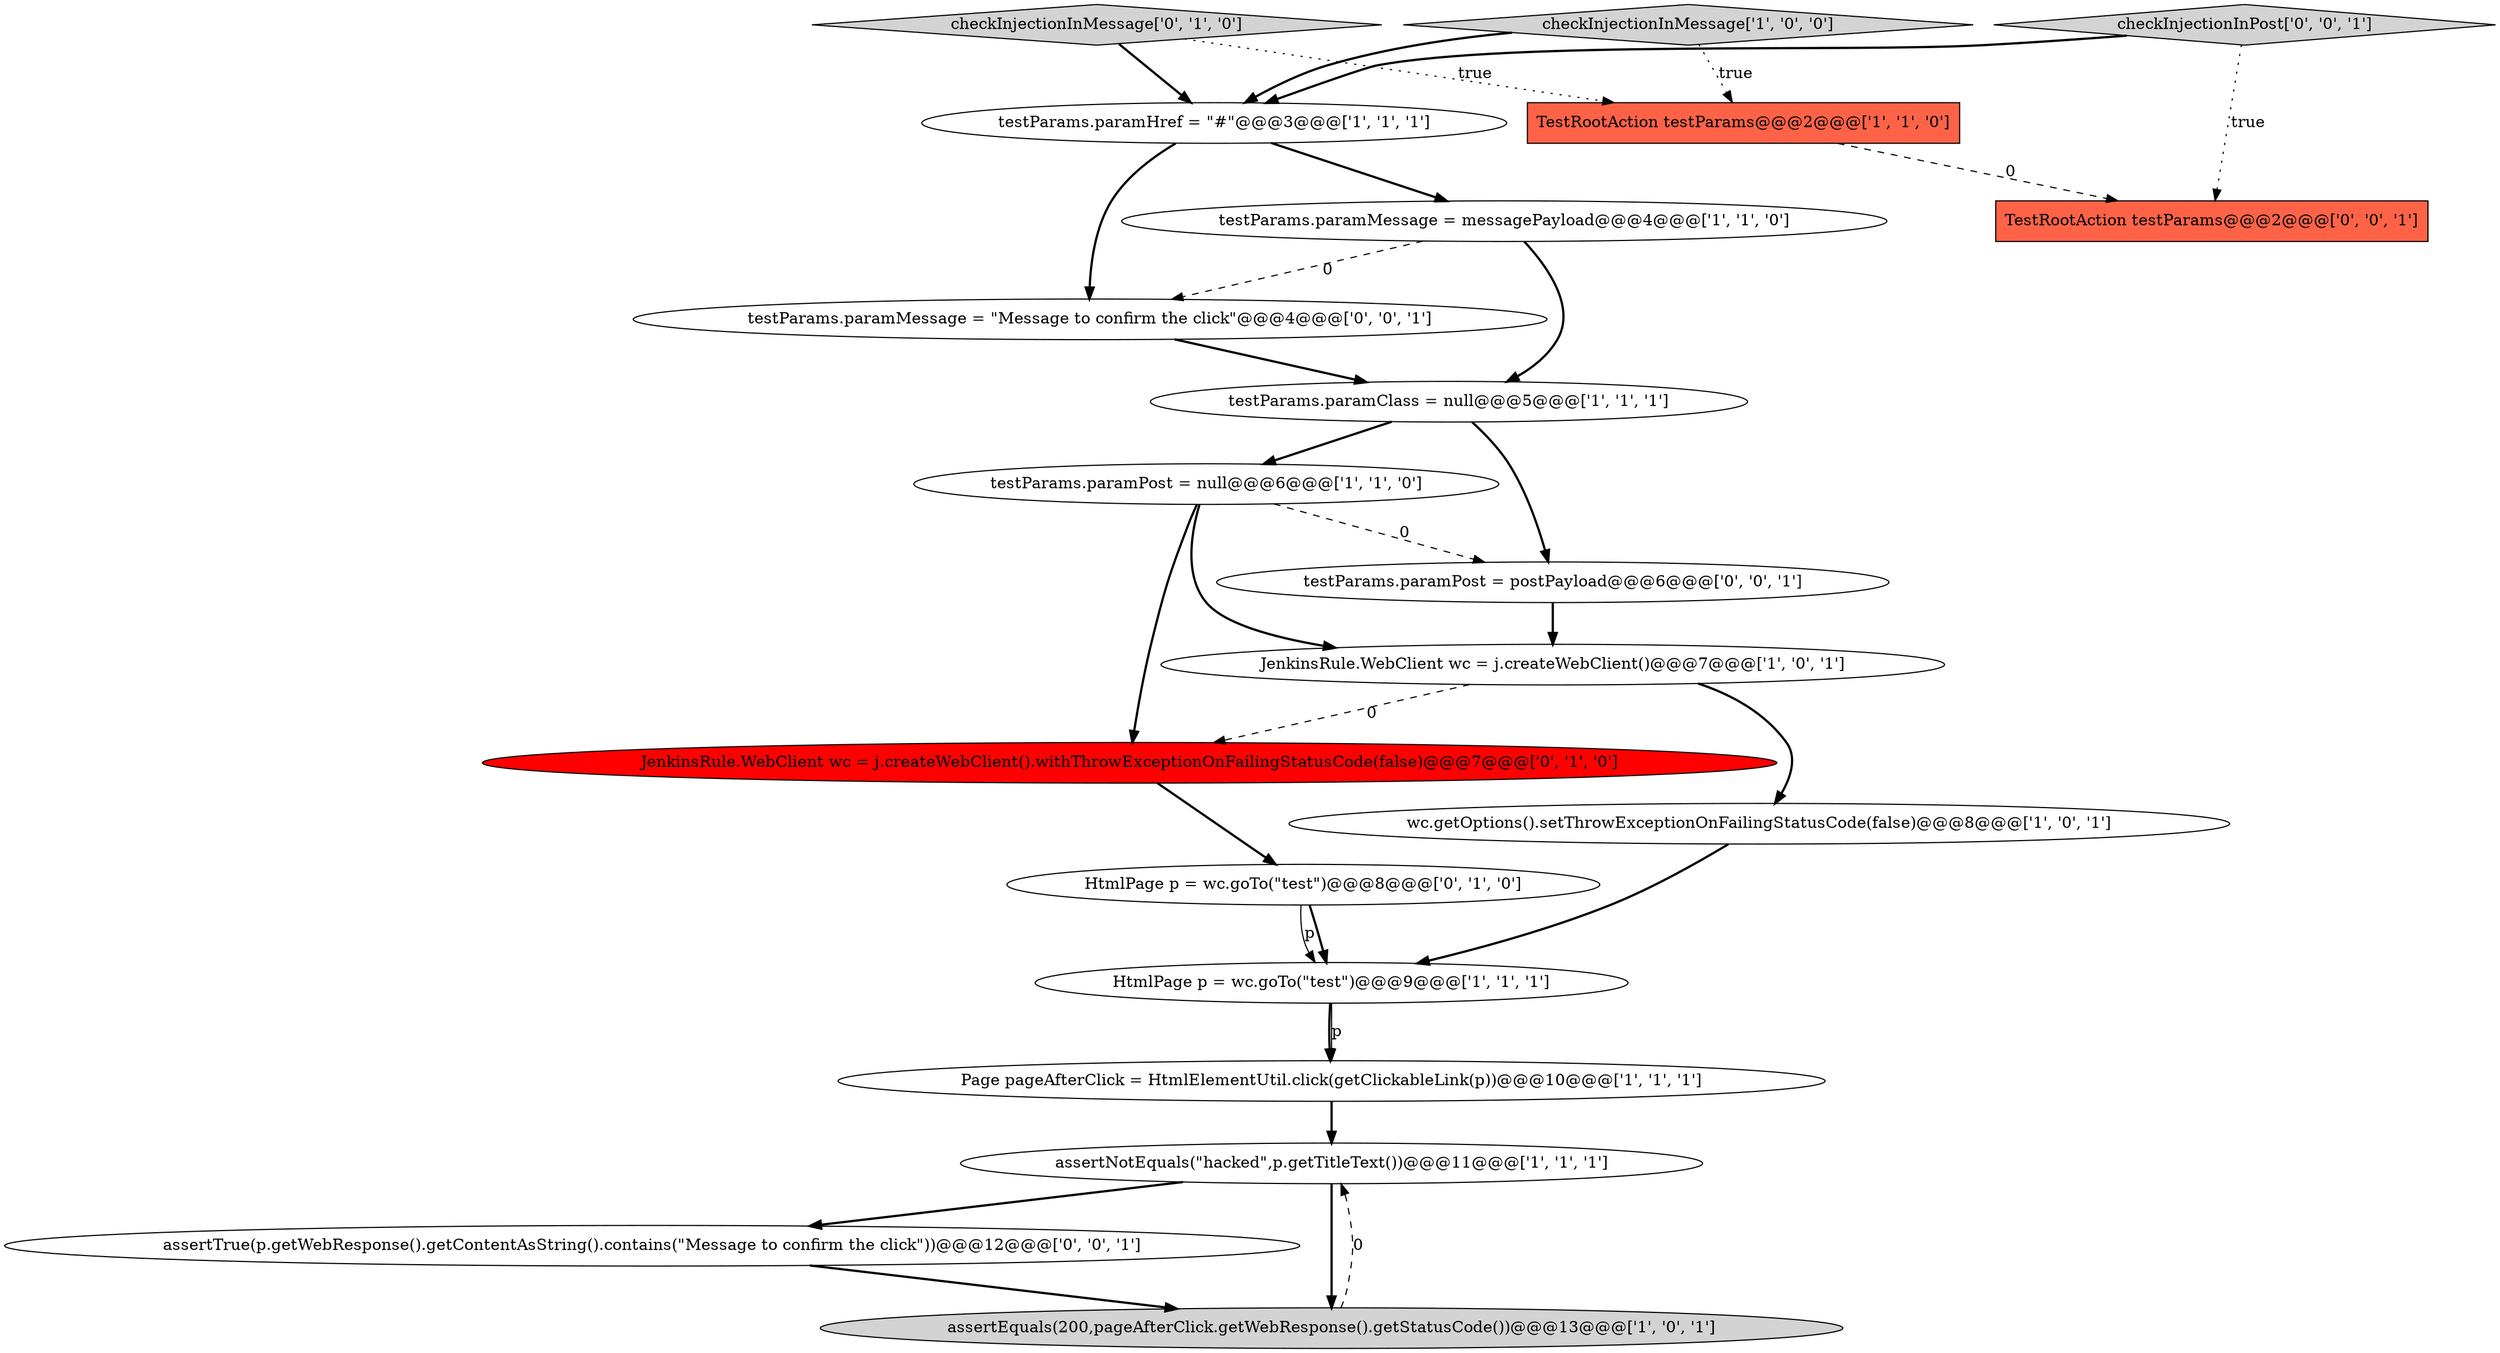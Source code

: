 digraph {
11 [style = filled, label = "testParams.paramClass = null@@@5@@@['1', '1', '1']", fillcolor = white, shape = ellipse image = "AAA0AAABBB1BBB"];
12 [style = filled, label = "checkInjectionInMessage['0', '1', '0']", fillcolor = lightgray, shape = diamond image = "AAA0AAABBB2BBB"];
15 [style = filled, label = "assertTrue(p.getWebResponse().getContentAsString().contains(\"Message to confirm the click\"))@@@12@@@['0', '0', '1']", fillcolor = white, shape = ellipse image = "AAA0AAABBB3BBB"];
3 [style = filled, label = "Page pageAfterClick = HtmlElementUtil.click(getClickableLink(p))@@@10@@@['1', '1', '1']", fillcolor = white, shape = ellipse image = "AAA0AAABBB1BBB"];
13 [style = filled, label = "JenkinsRule.WebClient wc = j.createWebClient().withThrowExceptionOnFailingStatusCode(false)@@@7@@@['0', '1', '0']", fillcolor = red, shape = ellipse image = "AAA1AAABBB2BBB"];
17 [style = filled, label = "TestRootAction testParams@@@2@@@['0', '0', '1']", fillcolor = tomato, shape = box image = "AAA0AAABBB3BBB"];
5 [style = filled, label = "testParams.paramHref = \"#\"@@@3@@@['1', '1', '1']", fillcolor = white, shape = ellipse image = "AAA0AAABBB1BBB"];
10 [style = filled, label = "assertEquals(200,pageAfterClick.getWebResponse().getStatusCode())@@@13@@@['1', '0', '1']", fillcolor = lightgray, shape = ellipse image = "AAA0AAABBB1BBB"];
16 [style = filled, label = "testParams.paramMessage = \"Message to confirm the click\"@@@4@@@['0', '0', '1']", fillcolor = white, shape = ellipse image = "AAA0AAABBB3BBB"];
4 [style = filled, label = "testParams.paramPost = null@@@6@@@['1', '1', '0']", fillcolor = white, shape = ellipse image = "AAA0AAABBB1BBB"];
8 [style = filled, label = "assertNotEquals(\"hacked\",p.getTitleText())@@@11@@@['1', '1', '1']", fillcolor = white, shape = ellipse image = "AAA0AAABBB1BBB"];
18 [style = filled, label = "testParams.paramPost = postPayload@@@6@@@['0', '0', '1']", fillcolor = white, shape = ellipse image = "AAA0AAABBB3BBB"];
2 [style = filled, label = "HtmlPage p = wc.goTo(\"test\")@@@9@@@['1', '1', '1']", fillcolor = white, shape = ellipse image = "AAA0AAABBB1BBB"];
7 [style = filled, label = "JenkinsRule.WebClient wc = j.createWebClient()@@@7@@@['1', '0', '1']", fillcolor = white, shape = ellipse image = "AAA0AAABBB1BBB"];
1 [style = filled, label = "testParams.paramMessage = messagePayload@@@4@@@['1', '1', '0']", fillcolor = white, shape = ellipse image = "AAA0AAABBB1BBB"];
6 [style = filled, label = "checkInjectionInMessage['1', '0', '0']", fillcolor = lightgray, shape = diamond image = "AAA0AAABBB1BBB"];
14 [style = filled, label = "HtmlPage p = wc.goTo(\"test\")@@@8@@@['0', '1', '0']", fillcolor = white, shape = ellipse image = "AAA0AAABBB2BBB"];
9 [style = filled, label = "TestRootAction testParams@@@2@@@['1', '1', '0']", fillcolor = tomato, shape = box image = "AAA0AAABBB1BBB"];
0 [style = filled, label = "wc.getOptions().setThrowExceptionOnFailingStatusCode(false)@@@8@@@['1', '0', '1']", fillcolor = white, shape = ellipse image = "AAA0AAABBB1BBB"];
19 [style = filled, label = "checkInjectionInPost['0', '0', '1']", fillcolor = lightgray, shape = diamond image = "AAA0AAABBB3BBB"];
4->18 [style = dashed, label="0"];
8->10 [style = bold, label=""];
15->10 [style = bold, label=""];
10->8 [style = dashed, label="0"];
16->11 [style = bold, label=""];
8->15 [style = bold, label=""];
12->5 [style = bold, label=""];
19->17 [style = dotted, label="true"];
2->3 [style = bold, label=""];
4->13 [style = bold, label=""];
0->2 [style = bold, label=""];
11->4 [style = bold, label=""];
7->0 [style = bold, label=""];
11->18 [style = bold, label=""];
4->7 [style = bold, label=""];
1->11 [style = bold, label=""];
5->16 [style = bold, label=""];
19->5 [style = bold, label=""];
14->2 [style = solid, label="p"];
5->1 [style = bold, label=""];
6->5 [style = bold, label=""];
6->9 [style = dotted, label="true"];
1->16 [style = dashed, label="0"];
3->8 [style = bold, label=""];
9->17 [style = dashed, label="0"];
2->3 [style = solid, label="p"];
7->13 [style = dashed, label="0"];
14->2 [style = bold, label=""];
18->7 [style = bold, label=""];
13->14 [style = bold, label=""];
12->9 [style = dotted, label="true"];
}

